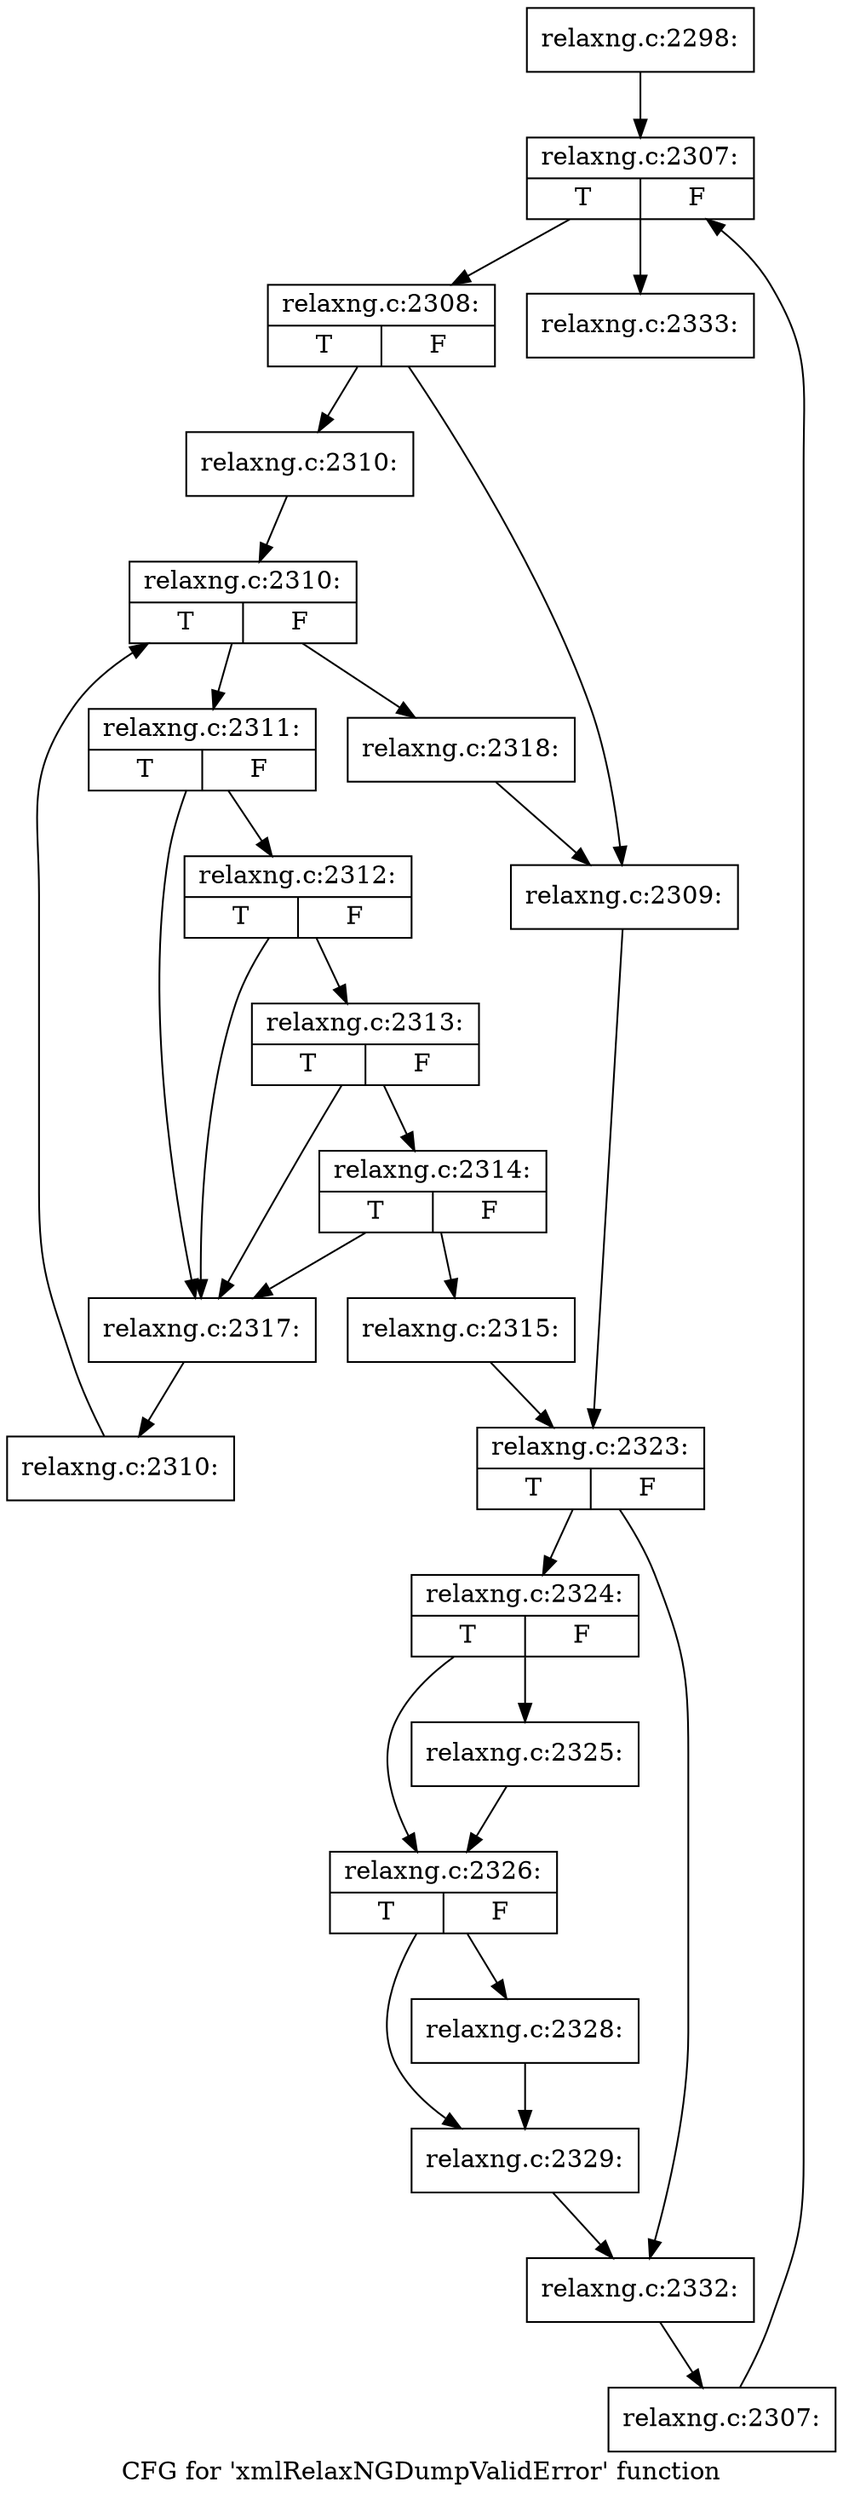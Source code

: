 digraph "CFG for 'xmlRelaxNGDumpValidError' function" {
	label="CFG for 'xmlRelaxNGDumpValidError' function";

	Node0x3e02220 [shape=record,label="{relaxng.c:2298:}"];
	Node0x3e02220 -> Node0x3b6d7a0;
	Node0x3b6d7a0 [shape=record,label="{relaxng.c:2307:|{<s0>T|<s1>F}}"];
	Node0x3b6d7a0 -> Node0x3b6da40;
	Node0x3b6d7a0 -> Node0x3b6d500;
	Node0x3b6da40 [shape=record,label="{relaxng.c:2308:|{<s0>T|<s1>F}}"];
	Node0x3b6da40 -> Node0x3e17c70;
	Node0x3b6da40 -> Node0x3e17cc0;
	Node0x3e17c70 [shape=record,label="{relaxng.c:2310:}"];
	Node0x3e17c70 -> Node0x3e181b0;
	Node0x3e181b0 [shape=record,label="{relaxng.c:2310:|{<s0>T|<s1>F}}"];
	Node0x3e181b0 -> Node0x3e18430;
	Node0x3e181b0 -> Node0x3e18010;
	Node0x3e18430 [shape=record,label="{relaxng.c:2311:|{<s0>T|<s1>F}}"];
	Node0x3e18430 -> Node0x3e18ce0;
	Node0x3e18430 -> Node0x3e18b90;
	Node0x3e18ce0 [shape=record,label="{relaxng.c:2312:|{<s0>T|<s1>F}}"];
	Node0x3e18ce0 -> Node0x3e18c60;
	Node0x3e18ce0 -> Node0x3e18b90;
	Node0x3e18c60 [shape=record,label="{relaxng.c:2313:|{<s0>T|<s1>F}}"];
	Node0x3e18c60 -> Node0x3e18be0;
	Node0x3e18c60 -> Node0x3e18b90;
	Node0x3e18be0 [shape=record,label="{relaxng.c:2314:|{<s0>T|<s1>F}}"];
	Node0x3e18be0 -> Node0x3e18b40;
	Node0x3e18be0 -> Node0x3e18b90;
	Node0x3e18b40 [shape=record,label="{relaxng.c:2315:}"];
	Node0x3e18b40 -> Node0x3e1aa50;
	Node0x3e18b90 [shape=record,label="{relaxng.c:2317:}"];
	Node0x3e18b90 -> Node0x3e183a0;
	Node0x3e183a0 [shape=record,label="{relaxng.c:2310:}"];
	Node0x3e183a0 -> Node0x3e181b0;
	Node0x3e18010 [shape=record,label="{relaxng.c:2318:}"];
	Node0x3e18010 -> Node0x3e17cc0;
	Node0x3e17cc0 [shape=record,label="{relaxng.c:2309:}"];
	Node0x3e17cc0 -> Node0x3e1aa50;
	Node0x3e1aa50 [shape=record,label="{relaxng.c:2323:|{<s0>T|<s1>F}}"];
	Node0x3e1aa50 -> Node0x3e1b830;
	Node0x3e1aa50 -> Node0x3e1bb60;
	Node0x3e1b830 [shape=record,label="{relaxng.c:2324:|{<s0>T|<s1>F}}"];
	Node0x3e1b830 -> Node0x3e1c990;
	Node0x3e1b830 -> Node0x3e1c9e0;
	Node0x3e1c990 [shape=record,label="{relaxng.c:2325:}"];
	Node0x3e1c990 -> Node0x3e1c9e0;
	Node0x3e1c9e0 [shape=record,label="{relaxng.c:2326:|{<s0>T|<s1>F}}"];
	Node0x3e1c9e0 -> Node0x3e1d3a0;
	Node0x3e1c9e0 -> Node0x3e1d3f0;
	Node0x3e1d3a0 [shape=record,label="{relaxng.c:2328:}"];
	Node0x3e1d3a0 -> Node0x3e1d3f0;
	Node0x3e1d3f0 [shape=record,label="{relaxng.c:2329:}"];
	Node0x3e1d3f0 -> Node0x3e1bb60;
	Node0x3e1bb60 [shape=record,label="{relaxng.c:2332:}"];
	Node0x3e1bb60 -> Node0x3b6d9b0;
	Node0x3b6d9b0 [shape=record,label="{relaxng.c:2307:}"];
	Node0x3b6d9b0 -> Node0x3b6d7a0;
	Node0x3b6d500 [shape=record,label="{relaxng.c:2333:}"];
}
